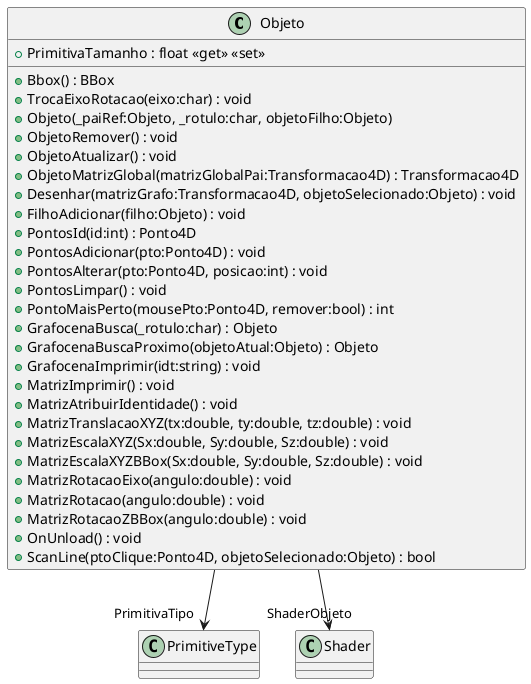 @startuml Objeto
class Objeto {
    + PrimitivaTamanho : float <<get>> <<set>>
    + Bbox() : BBox
    + TrocaEixoRotacao(eixo:char) : void
    + Objeto(_paiRef:Objeto, _rotulo:char, objetoFilho:Objeto)
    + ObjetoRemover() : void
    + ObjetoAtualizar() : void
    + ObjetoMatrizGlobal(matrizGlobalPai:Transformacao4D) : Transformacao4D
    + Desenhar(matrizGrafo:Transformacao4D, objetoSelecionado:Objeto) : void
    + FilhoAdicionar(filho:Objeto) : void
    + PontosId(id:int) : Ponto4D
    + PontosAdicionar(pto:Ponto4D) : void
    + PontosAlterar(pto:Ponto4D, posicao:int) : void
    + PontosLimpar() : void
    + PontoMaisPerto(mousePto:Ponto4D, remover:bool) : int
    + GrafocenaBusca(_rotulo:char) : Objeto
    + GrafocenaBuscaProximo(objetoAtual:Objeto) : Objeto
    + GrafocenaImprimir(idt:string) : void
    + MatrizImprimir() : void
    + MatrizAtribuirIdentidade() : void
    + MatrizTranslacaoXYZ(tx:double, ty:double, tz:double) : void
    + MatrizEscalaXYZ(Sx:double, Sy:double, Sz:double) : void
    + MatrizEscalaXYZBBox(Sx:double, Sy:double, Sz:double) : void
    + MatrizRotacaoEixo(angulo:double) : void
    + MatrizRotacao(angulo:double) : void
    + MatrizRotacaoZBBox(angulo:double) : void
    + OnUnload() : void
    + ScanLine(ptoClique:Ponto4D, objetoSelecionado:Objeto) : bool
}
Objeto --> "PrimitivaTipo" PrimitiveType
Objeto --> "ShaderObjeto" Shader
@enduml
